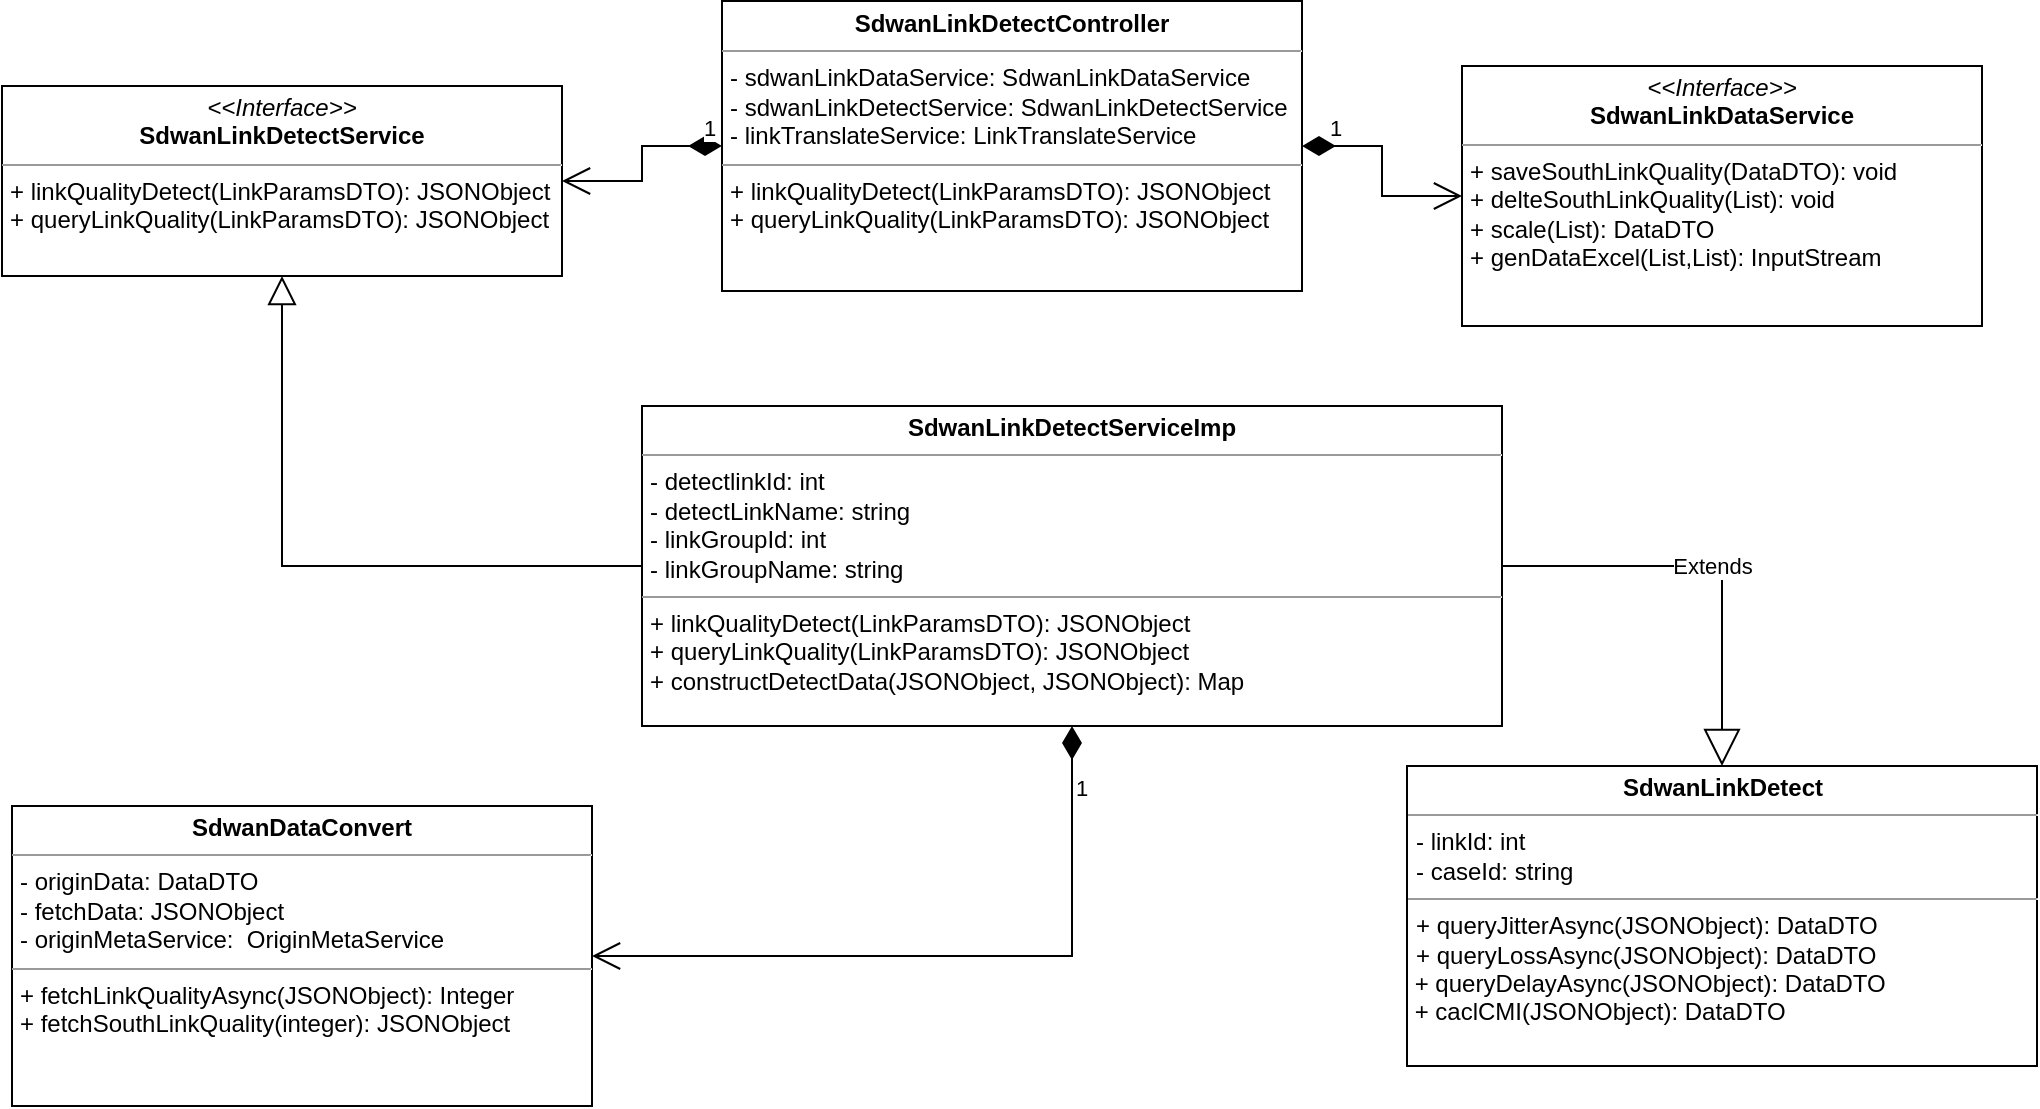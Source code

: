 <mxfile version="20.2.7" type="github">
  <diagram id="aXW2ySA9wljuXu6o23hV" name="第 1 页">
    <mxGraphModel dx="1307" dy="1019" grid="1" gridSize="10" guides="1" tooltips="1" connect="1" arrows="1" fold="1" page="1" pageScale="1" pageWidth="827" pageHeight="1169" math="0" shadow="0">
      <root>
        <mxCell id="0" />
        <mxCell id="1" parent="0" />
        <mxCell id="oZT5lS4tC0AtJPevwrB1-15" style="edgeStyle=orthogonalEdgeStyle;rounded=0;orthogonalLoop=1;jettySize=auto;html=1;entryX=0.5;entryY=1;entryDx=0;entryDy=0;exitX=0;exitY=0.5;exitDx=0;exitDy=0;endArrow=block;endFill=0;endSize=12;" edge="1" parent="1" source="oZT5lS4tC0AtJPevwrB1-1" target="oZT5lS4tC0AtJPevwrB1-2">
          <mxGeometry relative="1" as="geometry" />
        </mxCell>
        <mxCell id="oZT5lS4tC0AtJPevwrB1-1" value="&lt;p style=&quot;margin:0px;margin-top:4px;text-align:center;&quot;&gt;&lt;b&gt;SdwanLinkDetectServiceImp&lt;/b&gt;&lt;br&gt;&lt;/p&gt;&lt;hr size=&quot;1&quot;&gt;&lt;p style=&quot;margin:0px;margin-left:4px;&quot;&gt;-&amp;nbsp;detectlinkId:&amp;nbsp;int&lt;/p&gt;&lt;p style=&quot;margin:0px;margin-left:4px;&quot;&gt;-&amp;nbsp;detectLinkName: string&lt;br&gt;&lt;/p&gt;&lt;p style=&quot;margin:0px;margin-left:4px;&quot;&gt;-&amp;nbsp;linkGroupId: int&lt;/p&gt;&lt;p style=&quot;margin:0px;margin-left:4px;&quot;&gt;-&amp;nbsp;linkGroupName: string&lt;/p&gt;&lt;hr size=&quot;1&quot;&gt;&lt;p style=&quot;margin: 0px 0px 0px 4px;&quot;&gt;&lt;/p&gt;&lt;p style=&quot;margin: 0px 0px 0px 4px;&quot;&gt;+&amp;nbsp;linkQualityDetect(LinkParamsDTO): JSONObject&lt;br style=&quot;padding: 0px; margin: 0px;&quot;&gt;+&amp;nbsp;queryLinkQuality(LinkParamsDTO):&amp;nbsp;JSONObject&lt;br&gt;&lt;/p&gt;&lt;p style=&quot;margin: 0px 0px 0px 4px;&quot;&gt;+ constructDetectData(JSONObject, JSONObject): Map&lt;/p&gt;&lt;p style=&quot;margin: 0px 0px 0px 4px;&quot;&gt;&lt;br&gt;&lt;/p&gt;" style="verticalAlign=top;align=left;overflow=fill;fontSize=12;fontFamily=Helvetica;html=1;" vertex="1" parent="1">
          <mxGeometry x="360" y="300" width="430" height="160" as="geometry" />
        </mxCell>
        <mxCell id="oZT5lS4tC0AtJPevwrB1-2" value="&lt;p style=&quot;margin:0px;margin-top:4px;text-align:center;&quot;&gt;&lt;i&gt;&amp;lt;&amp;lt;Interface&amp;gt;&amp;gt;&lt;/i&gt;&lt;br&gt;&lt;span style=&quot;background-color: initial;&quot;&gt;&lt;b&gt;SdwanLinkDetectS&lt;/b&gt;&lt;/span&gt;&lt;b style=&quot;background-color: initial;&quot;&gt;ervice&lt;/b&gt;&lt;/p&gt;&lt;hr size=&quot;1&quot;&gt;&lt;p style=&quot;margin: 0px 0px 0px 4px;&quot;&gt;+&amp;nbsp;linkQualityDetect(LinkParamsDTO): JSONObject&lt;br style=&quot;padding: 0px; margin: 0px;&quot;&gt;+&amp;nbsp;queryLinkQuality(LinkParamsDTO):&amp;nbsp;JSONObject&lt;br&gt;&lt;/p&gt;&lt;p style=&quot;margin:0px;margin-left:4px;&quot;&gt;&lt;/p&gt;" style="verticalAlign=top;align=left;overflow=fill;fontSize=12;fontFamily=Helvetica;html=1;" vertex="1" parent="1">
          <mxGeometry x="40" y="140" width="280" height="95" as="geometry" />
        </mxCell>
        <mxCell id="oZT5lS4tC0AtJPevwrB1-4" value="&lt;p style=&quot;margin:0px;margin-top:4px;text-align:center;&quot;&gt;&lt;span style=&quot;background-color: initial;&quot;&gt;&lt;b&gt;SdwanLinkDetect&lt;/b&gt;&lt;/span&gt;&lt;b style=&quot;background-color: initial;&quot;&gt;Controller&lt;/b&gt;&lt;/p&gt;&lt;hr size=&quot;1&quot;&gt;&lt;p style=&quot;margin: 0px 0px 0px 4px;&quot;&gt;-&amp;nbsp;sdwanLinkDataService:&amp;nbsp;SdwanLinkDataService&lt;/p&gt;&lt;p style=&quot;margin: 0px 0px 0px 4px;&quot;&gt;-&amp;nbsp;sdwanLinkDetectService: SdwanLinkDetectService&lt;/p&gt;&lt;p style=&quot;margin: 0px 0px 0px 4px;&quot;&gt;- linkTranslateService: LinkTranslateService&lt;br&gt;&lt;/p&gt;&lt;hr size=&quot;1&quot;&gt;&lt;p style=&quot;margin: 0px 0px 0px 4px;&quot;&gt;&lt;/p&gt;&lt;p style=&quot;margin: 0px 0px 0px 4px;&quot;&gt;+&amp;nbsp;linkQualityDetect(LinkParamsDTO): JSONObject&lt;br style=&quot;padding: 0px; margin: 0px;&quot;&gt;+&amp;nbsp;queryLinkQuality(LinkParamsDTO):&amp;nbsp;JSONObject&lt;br&gt;&lt;/p&gt;" style="verticalAlign=top;align=left;overflow=fill;fontSize=12;fontFamily=Helvetica;html=1;" vertex="1" parent="1">
          <mxGeometry x="400" y="97.5" width="290" height="145" as="geometry" />
        </mxCell>
        <mxCell id="oZT5lS4tC0AtJPevwrB1-5" value="&lt;p style=&quot;margin:0px;margin-top:4px;text-align:center;&quot;&gt;&lt;span style=&quot;background-color: initial;&quot;&gt;&lt;b&gt;SdwanData&lt;/b&gt;&lt;/span&gt;&lt;b style=&quot;background-color: initial;&quot;&gt;Convert&lt;/b&gt;&lt;/p&gt;&lt;hr size=&quot;1&quot;&gt;&lt;p style=&quot;margin: 0px 0px 0px 4px;&quot;&gt;- originData: DataDTO&lt;/p&gt;&lt;p style=&quot;margin: 0px 0px 0px 4px;&quot;&gt;- fetchData: JSONObject&lt;/p&gt;&lt;p style=&quot;margin: 0px 0px 0px 4px;&quot;&gt;- originMetaService:&amp;nbsp; OriginMetaService&lt;/p&gt;&lt;hr size=&quot;1&quot;&gt;&lt;p style=&quot;margin: 0px 0px 0px 4px;&quot;&gt;&lt;/p&gt;&lt;p style=&quot;margin: 0px 0px 0px 4px;&quot;&gt;+&amp;nbsp;&lt;span style=&quot;background-color: initial;&quot;&gt;fetchLinkQuality&lt;/span&gt;&lt;span style=&quot;background-color: initial;&quot;&gt;Async&lt;/span&gt;&lt;span style=&quot;background-color: initial;&quot;&gt;(JSONObject): Integer&lt;/span&gt;&lt;/p&gt;&lt;p style=&quot;margin: 0px 0px 0px 4px;&quot;&gt;+&amp;nbsp;&lt;span style=&quot;text-align: center;&quot;&gt;fetchSouthLink&lt;/span&gt;&lt;span style=&quot;text-align: center;&quot;&gt;Quality&lt;/span&gt;(integer): JSONObject&lt;br&gt;&lt;/p&gt;" style="verticalAlign=top;align=left;overflow=fill;fontSize=12;fontFamily=Helvetica;html=1;" vertex="1" parent="1">
          <mxGeometry x="45" y="500" width="290" height="150" as="geometry" />
        </mxCell>
        <mxCell id="oZT5lS4tC0AtJPevwrB1-10" value="1" style="endArrow=open;html=1;endSize=12;startArrow=diamondThin;startSize=14;startFill=1;edgeStyle=orthogonalEdgeStyle;align=left;verticalAlign=bottom;rounded=0;exitX=0;exitY=0.5;exitDx=0;exitDy=0;" edge="1" parent="1" source="oZT5lS4tC0AtJPevwrB1-4" target="oZT5lS4tC0AtJPevwrB1-2">
          <mxGeometry x="-0.778" relative="1" as="geometry">
            <mxPoint x="360" y="210" as="sourcePoint" />
            <mxPoint x="520" y="210" as="targetPoint" />
            <mxPoint as="offset" />
          </mxGeometry>
        </mxCell>
        <mxCell id="oZT5lS4tC0AtJPevwrB1-11" value="&lt;p style=&quot;margin:0px;margin-top:4px;text-align:center;&quot;&gt;&lt;i&gt;&amp;lt;&amp;lt;Interface&amp;gt;&amp;gt;&lt;/i&gt;&lt;br&gt;&lt;span style=&quot;background-color: initial;&quot;&gt;&lt;b&gt;SdwanLinkDataS&lt;/b&gt;&lt;/span&gt;&lt;b style=&quot;background-color: initial;&quot;&gt;ervice&lt;/b&gt;&lt;/p&gt;&lt;hr size=&quot;1&quot;&gt;&lt;p style=&quot;margin: 0px 0px 0px 4px;&quot;&gt;+ save&lt;span style=&quot;background-color: initial;&quot;&gt;SouthLink&lt;/span&gt;&lt;span style=&quot;background-color: initial;&quot;&gt;Quality&lt;/span&gt;(DataDTO):&amp;nbsp;void&lt;br style=&quot;padding: 0px; margin: 0px;&quot;&gt;+&amp;nbsp;delte&lt;span style=&quot;background-color: initial;&quot;&gt;SouthLink&lt;/span&gt;&lt;span style=&quot;background-color: initial;&quot;&gt;Quality&lt;/span&gt;(List):&amp;nbsp;void&lt;br&gt;&lt;/p&gt;&lt;p style=&quot;margin: 0px 0px 0px 4px;&quot;&gt;+&amp;nbsp;scale(List):&amp;nbsp;DataDTO&lt;/p&gt;&lt;p style=&quot;margin: 0px 0px 0px 4px;&quot;&gt;+&amp;nbsp;genDataExcel(List,List): InputStream&lt;/p&gt;&lt;p style=&quot;margin:0px;margin-left:4px;&quot;&gt;&lt;/p&gt;" style="verticalAlign=top;align=left;overflow=fill;fontSize=12;fontFamily=Helvetica;html=1;" vertex="1" parent="1">
          <mxGeometry x="770" y="130" width="260" height="130" as="geometry" />
        </mxCell>
        <mxCell id="oZT5lS4tC0AtJPevwrB1-12" value="1" style="endArrow=open;html=1;endSize=12;startArrow=diamondThin;startSize=14;startFill=1;edgeStyle=orthogonalEdgeStyle;align=left;verticalAlign=bottom;rounded=0;exitX=1;exitY=0.5;exitDx=0;exitDy=0;entryX=0;entryY=0.5;entryDx=0;entryDy=0;" edge="1" parent="1" source="oZT5lS4tC0AtJPevwrB1-4" target="oZT5lS4tC0AtJPevwrB1-11">
          <mxGeometry x="-0.778" relative="1" as="geometry">
            <mxPoint x="410" y="157.5" as="sourcePoint" />
            <mxPoint x="330" y="180.059" as="targetPoint" />
            <mxPoint as="offset" />
          </mxGeometry>
        </mxCell>
        <mxCell id="oZT5lS4tC0AtJPevwrB1-16" value="1" style="endArrow=open;html=1;endSize=12;startArrow=diamondThin;startSize=14;startFill=1;edgeStyle=orthogonalEdgeStyle;align=left;verticalAlign=bottom;rounded=0;exitX=0.5;exitY=1;exitDx=0;exitDy=0;entryX=1;entryY=0.5;entryDx=0;entryDy=0;" edge="1" parent="1" source="oZT5lS4tC0AtJPevwrB1-1" target="oZT5lS4tC0AtJPevwrB1-5">
          <mxGeometry x="-0.778" relative="1" as="geometry">
            <mxPoint x="450" y="585.03" as="sourcePoint" />
            <mxPoint x="530" y="607.53" as="targetPoint" />
            <mxPoint as="offset" />
          </mxGeometry>
        </mxCell>
        <mxCell id="oZT5lS4tC0AtJPevwrB1-17" value="&lt;p style=&quot;margin:0px;margin-top:4px;text-align:center;&quot;&gt;&lt;b&gt;SdwanLinkDetect&lt;/b&gt;&lt;br&gt;&lt;/p&gt;&lt;hr size=&quot;1&quot;&gt;&lt;p style=&quot;margin: 0px 0px 0px 4px;&quot;&gt;-&amp;nbsp;linkId:&amp;nbsp;int&lt;/p&gt;&lt;p style=&quot;margin: 0px 0px 0px 4px;&quot;&gt;-&amp;nbsp;caseId: string&lt;br&gt;&lt;/p&gt;&lt;hr size=&quot;1&quot;&gt;&lt;p style=&quot;margin: 0px 0px 0px 4px;&quot;&gt;&lt;/p&gt;&lt;p style=&quot;margin: 0px 0px 0px 4px;&quot;&gt;+ queryJitterAsync(JSONObject): DataDTO&lt;br style=&quot;padding: 0px; margin: 0px;&quot;&gt;+ queryLossAsync(JSONObject): DataDTO&lt;/p&gt;&amp;nbsp;+ queryDelayAsync(JSONObject): DataDTO&lt;br&gt;&amp;nbsp;+ caclCMI(JSONObject): DataDTO" style="verticalAlign=top;align=left;overflow=fill;fontSize=12;fontFamily=Helvetica;html=1;" vertex="1" parent="1">
          <mxGeometry x="742.5" y="480" width="315" height="150" as="geometry" />
        </mxCell>
        <mxCell id="oZT5lS4tC0AtJPevwrB1-18" value="Extends" style="endArrow=block;endSize=16;endFill=0;html=1;rounded=0;entryX=0.5;entryY=0;entryDx=0;entryDy=0;exitX=1;exitY=0.5;exitDx=0;exitDy=0;" edge="1" parent="1" source="oZT5lS4tC0AtJPevwrB1-1" target="oZT5lS4tC0AtJPevwrB1-17">
          <mxGeometry width="160" relative="1" as="geometry">
            <mxPoint x="800" y="370" as="sourcePoint" />
            <mxPoint x="960" y="370" as="targetPoint" />
            <Array as="points">
              <mxPoint x="900" y="380" />
            </Array>
          </mxGeometry>
        </mxCell>
      </root>
    </mxGraphModel>
  </diagram>
</mxfile>
